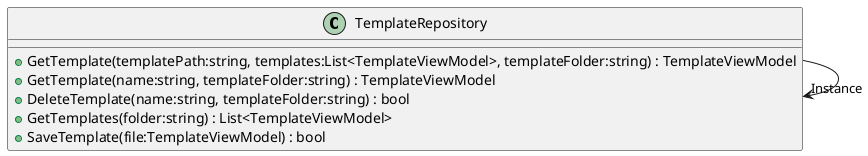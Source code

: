 @startuml
class TemplateRepository {
    + GetTemplate(templatePath:string, templates:List<TemplateViewModel>, templateFolder:string) : TemplateViewModel
    + GetTemplate(name:string, templateFolder:string) : TemplateViewModel
    + DeleteTemplate(name:string, templateFolder:string) : bool
    + GetTemplates(folder:string) : List<TemplateViewModel>
    + SaveTemplate(file:TemplateViewModel) : bool
}
TemplateRepository --> "Instance" TemplateRepository
@enduml
